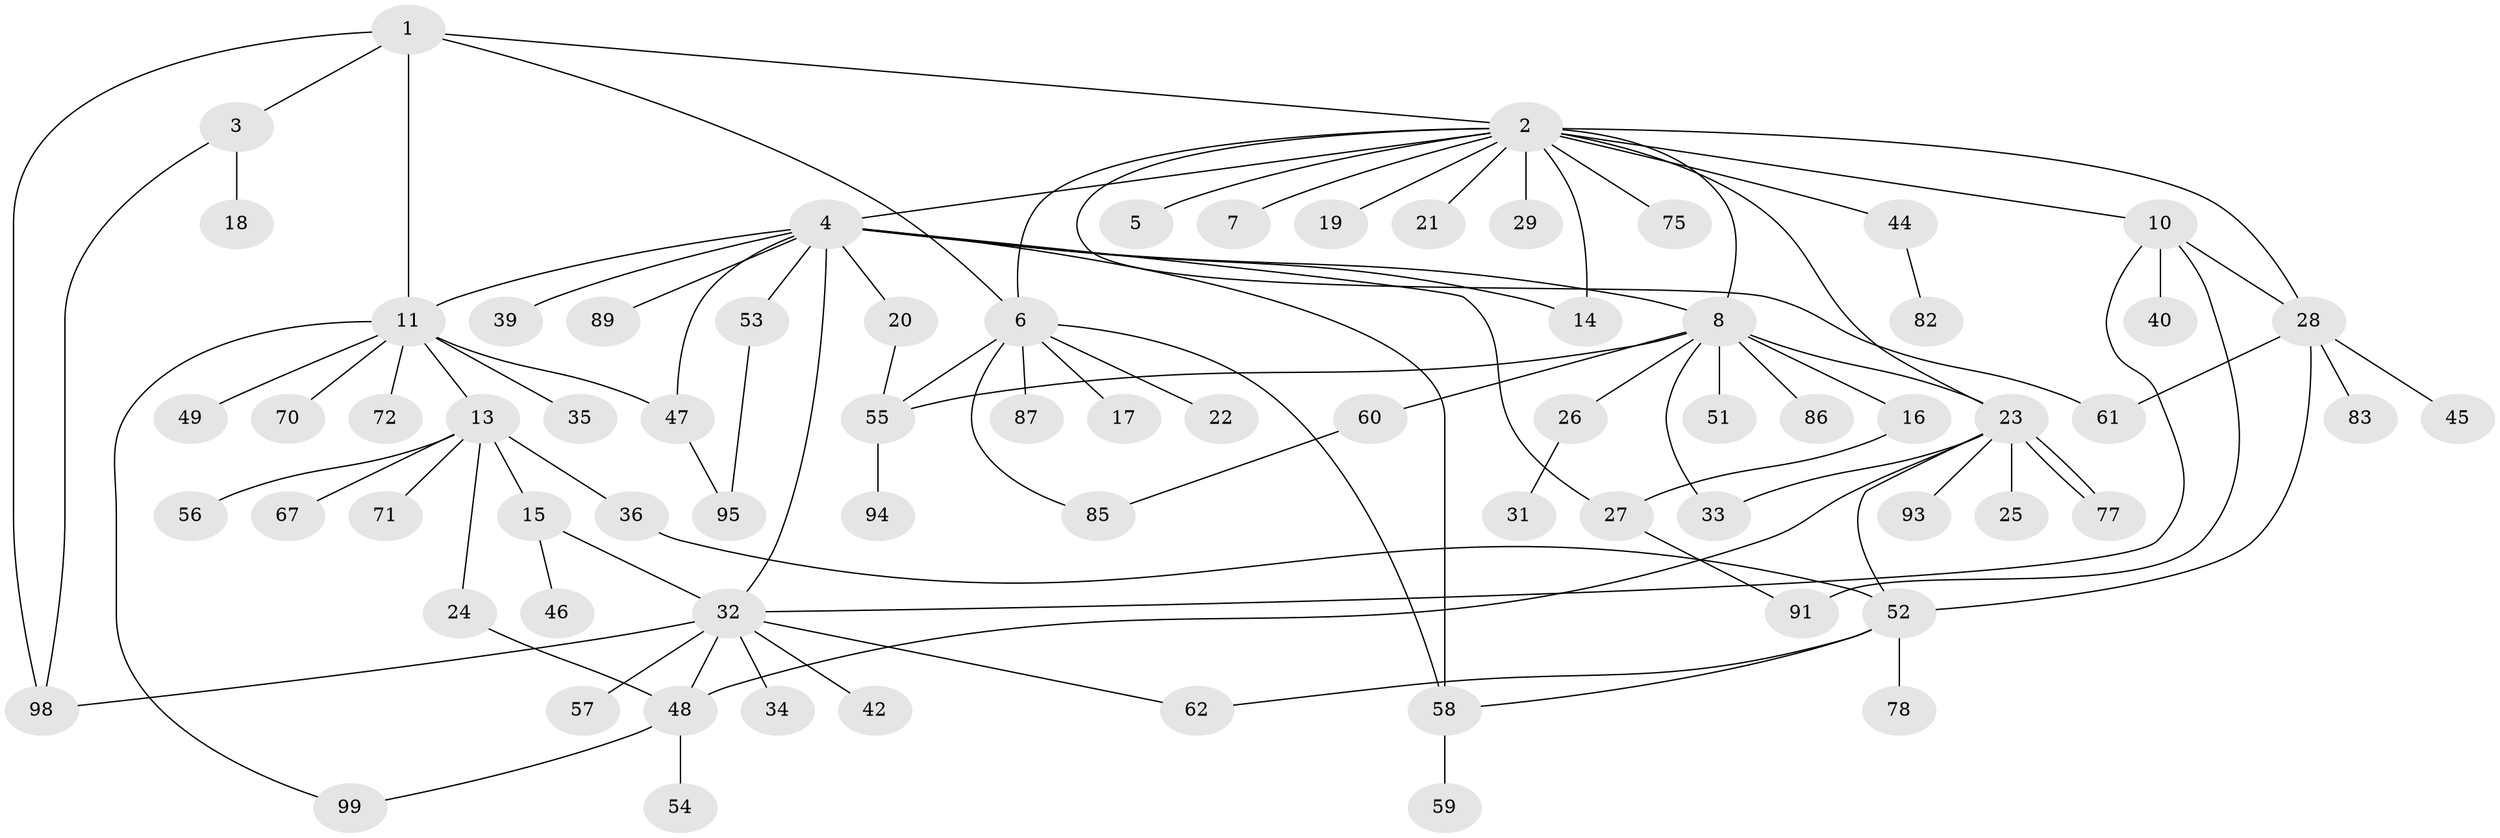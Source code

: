 // original degree distribution, {5: 0.05, 17: 0.01, 4: 0.06, 14: 0.01, 1: 0.46, 6: 0.02, 8: 0.02, 11: 0.01, 2: 0.25, 3: 0.09, 10: 0.02}
// Generated by graph-tools (version 1.1) at 2025/11/02/21/25 10:11:08]
// undirected, 73 vertices, 100 edges
graph export_dot {
graph [start="1"]
  node [color=gray90,style=filled];
  1 [super="+73"];
  2 [super="+79"];
  3 [super="+81"];
  4 [super="+64"];
  5;
  6 [super="+9"];
  7;
  8 [super="+12"];
  10 [super="+68"];
  11 [super="+92"];
  13 [super="+90"];
  14;
  15 [super="+43"];
  16;
  17;
  18;
  19;
  20 [super="+80"];
  21;
  22;
  23 [super="+37"];
  24 [super="+96"];
  25;
  26;
  27 [super="+63"];
  28 [super="+30"];
  29;
  31;
  32 [super="+38"];
  33 [super="+74"];
  34 [super="+50"];
  35;
  36;
  39 [super="+41"];
  40;
  42;
  44;
  45;
  46;
  47 [super="+88"];
  48 [super="+69"];
  49;
  51;
  52 [super="+66"];
  53;
  54;
  55;
  56;
  57;
  58 [super="+65"];
  59;
  60 [super="+97"];
  61 [super="+84"];
  62 [super="+76"];
  67 [super="+100"];
  70;
  71;
  72;
  75;
  77;
  78;
  82;
  83;
  85;
  86;
  87;
  89;
  91;
  93;
  94;
  95;
  98;
  99;
  1 -- 2;
  1 -- 3;
  1 -- 98;
  1 -- 6;
  1 -- 11;
  2 -- 4;
  2 -- 5;
  2 -- 6;
  2 -- 7;
  2 -- 8 [weight=2];
  2 -- 10;
  2 -- 14;
  2 -- 19;
  2 -- 21;
  2 -- 23;
  2 -- 29;
  2 -- 44;
  2 -- 61;
  2 -- 75;
  2 -- 28;
  3 -- 18;
  3 -- 98;
  4 -- 11;
  4 -- 14;
  4 -- 20;
  4 -- 27;
  4 -- 32;
  4 -- 39 [weight=2];
  4 -- 47;
  4 -- 53;
  4 -- 58;
  4 -- 89;
  4 -- 8;
  6 -- 17;
  6 -- 58;
  6 -- 85;
  6 -- 87;
  6 -- 55;
  6 -- 22;
  8 -- 23;
  8 -- 26;
  8 -- 33;
  8 -- 55;
  8 -- 60;
  8 -- 86;
  8 -- 16;
  8 -- 51;
  10 -- 28;
  10 -- 40;
  10 -- 91;
  10 -- 32;
  11 -- 13;
  11 -- 35;
  11 -- 47 [weight=2];
  11 -- 49;
  11 -- 70;
  11 -- 72;
  11 -- 99;
  13 -- 15;
  13 -- 24;
  13 -- 36;
  13 -- 56;
  13 -- 67;
  13 -- 71;
  15 -- 46;
  15 -- 32;
  16 -- 27;
  20 -- 55;
  23 -- 25;
  23 -- 33;
  23 -- 48;
  23 -- 52;
  23 -- 77;
  23 -- 77;
  23 -- 93;
  24 -- 48;
  26 -- 31;
  27 -- 91;
  28 -- 52;
  28 -- 45;
  28 -- 83;
  28 -- 61;
  32 -- 34;
  32 -- 42;
  32 -- 57;
  32 -- 62;
  32 -- 98;
  32 -- 48 [weight=2];
  36 -- 52;
  44 -- 82;
  47 -- 95;
  48 -- 54;
  48 -- 99;
  52 -- 58;
  52 -- 78;
  52 -- 62;
  53 -- 95;
  55 -- 94;
  58 -- 59;
  60 -- 85;
}
